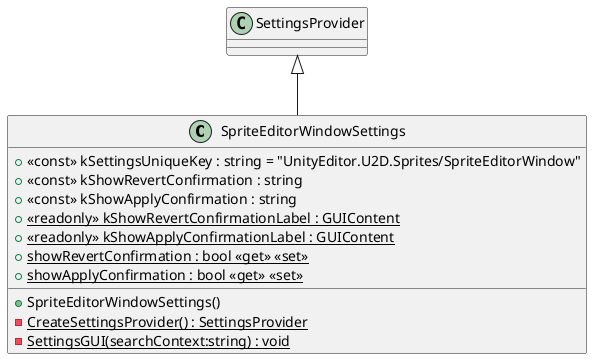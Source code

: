 @startuml
class SpriteEditorWindowSettings {
    + <<const>> kSettingsUniqueKey : string = "UnityEditor.U2D.Sprites/SpriteEditorWindow"
    + <<const>> kShowRevertConfirmation : string
    + <<const>> kShowApplyConfirmation : string
    + {static} <<readonly>> kShowRevertConfirmationLabel : GUIContent
    + {static} <<readonly>> kShowApplyConfirmationLabel : GUIContent
    + SpriteEditorWindowSettings()
    - {static} CreateSettingsProvider() : SettingsProvider
    - {static} SettingsGUI(searchContext:string) : void
    + {static} showRevertConfirmation : bool <<get>> <<set>>
    + {static} showApplyConfirmation : bool <<get>> <<set>>
}
SettingsProvider <|-- SpriteEditorWindowSettings
@enduml
